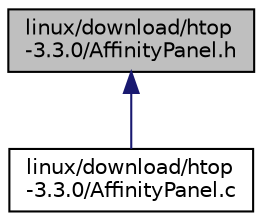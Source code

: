 digraph "linux/download/htop-3.3.0/AffinityPanel.h"
{
  edge [fontname="Helvetica",fontsize="10",labelfontname="Helvetica",labelfontsize="10"];
  node [fontname="Helvetica",fontsize="10",shape=record];
  Node36 [label="linux/download/htop\l-3.3.0/AffinityPanel.h",height=0.2,width=0.4,color="black", fillcolor="grey75", style="filled", fontcolor="black"];
  Node36 -> Node37 [dir="back",color="midnightblue",fontsize="10",style="solid",fontname="Helvetica"];
  Node37 [label="linux/download/htop\l-3.3.0/AffinityPanel.c",height=0.2,width=0.4,color="black", fillcolor="white", style="filled",URL="$AffinityPanel_8c.html"];
}
